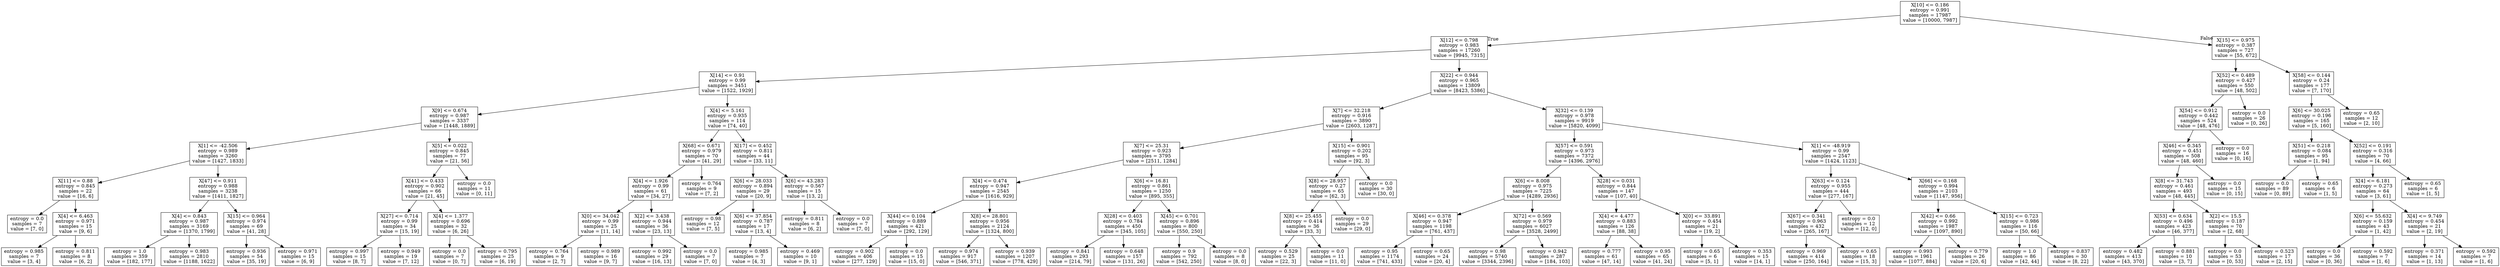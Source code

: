digraph Tree {
node [shape=box] ;
0 [label="X[10] <= 0.186\nentropy = 0.991\nsamples = 17987\nvalue = [10000, 7987]"] ;
1 [label="X[12] <= 0.798\nentropy = 0.983\nsamples = 17260\nvalue = [9945, 7315]"] ;
0 -> 1 [labeldistance=2.5, labelangle=45, headlabel="True"] ;
2 [label="X[14] <= 0.91\nentropy = 0.99\nsamples = 3451\nvalue = [1522, 1929]"] ;
1 -> 2 ;
3 [label="X[9] <= 0.674\nentropy = 0.987\nsamples = 3337\nvalue = [1448, 1889]"] ;
2 -> 3 ;
4 [label="X[1] <= -42.506\nentropy = 0.989\nsamples = 3260\nvalue = [1427, 1833]"] ;
3 -> 4 ;
5 [label="X[11] <= 0.88\nentropy = 0.845\nsamples = 22\nvalue = [16, 6]"] ;
4 -> 5 ;
6 [label="entropy = 0.0\nsamples = 7\nvalue = [7, 0]"] ;
5 -> 6 ;
7 [label="X[4] <= 6.463\nentropy = 0.971\nsamples = 15\nvalue = [9, 6]"] ;
5 -> 7 ;
8 [label="entropy = 0.985\nsamples = 7\nvalue = [3, 4]"] ;
7 -> 8 ;
9 [label="entropy = 0.811\nsamples = 8\nvalue = [6, 2]"] ;
7 -> 9 ;
10 [label="X[47] <= 0.911\nentropy = 0.988\nsamples = 3238\nvalue = [1411, 1827]"] ;
4 -> 10 ;
11 [label="X[4] <= 0.843\nentropy = 0.987\nsamples = 3169\nvalue = [1370, 1799]"] ;
10 -> 11 ;
12 [label="entropy = 1.0\nsamples = 359\nvalue = [182, 177]"] ;
11 -> 12 ;
13 [label="entropy = 0.983\nsamples = 2810\nvalue = [1188, 1622]"] ;
11 -> 13 ;
14 [label="X[15] <= 0.964\nentropy = 0.974\nsamples = 69\nvalue = [41, 28]"] ;
10 -> 14 ;
15 [label="entropy = 0.936\nsamples = 54\nvalue = [35, 19]"] ;
14 -> 15 ;
16 [label="entropy = 0.971\nsamples = 15\nvalue = [6, 9]"] ;
14 -> 16 ;
17 [label="X[5] <= 0.022\nentropy = 0.845\nsamples = 77\nvalue = [21, 56]"] ;
3 -> 17 ;
18 [label="X[41] <= 0.433\nentropy = 0.902\nsamples = 66\nvalue = [21, 45]"] ;
17 -> 18 ;
19 [label="X[27] <= 0.714\nentropy = 0.99\nsamples = 34\nvalue = [15, 19]"] ;
18 -> 19 ;
20 [label="entropy = 0.997\nsamples = 15\nvalue = [8, 7]"] ;
19 -> 20 ;
21 [label="entropy = 0.949\nsamples = 19\nvalue = [7, 12]"] ;
19 -> 21 ;
22 [label="X[4] <= 1.377\nentropy = 0.696\nsamples = 32\nvalue = [6, 26]"] ;
18 -> 22 ;
23 [label="entropy = 0.0\nsamples = 7\nvalue = [0, 7]"] ;
22 -> 23 ;
24 [label="entropy = 0.795\nsamples = 25\nvalue = [6, 19]"] ;
22 -> 24 ;
25 [label="entropy = 0.0\nsamples = 11\nvalue = [0, 11]"] ;
17 -> 25 ;
26 [label="X[4] <= 5.161\nentropy = 0.935\nsamples = 114\nvalue = [74, 40]"] ;
2 -> 26 ;
27 [label="X[68] <= 0.671\nentropy = 0.979\nsamples = 70\nvalue = [41, 29]"] ;
26 -> 27 ;
28 [label="X[4] <= 1.926\nentropy = 0.99\nsamples = 61\nvalue = [34, 27]"] ;
27 -> 28 ;
29 [label="X[0] <= 34.042\nentropy = 0.99\nsamples = 25\nvalue = [11, 14]"] ;
28 -> 29 ;
30 [label="entropy = 0.764\nsamples = 9\nvalue = [2, 7]"] ;
29 -> 30 ;
31 [label="entropy = 0.989\nsamples = 16\nvalue = [9, 7]"] ;
29 -> 31 ;
32 [label="X[2] <= 3.438\nentropy = 0.944\nsamples = 36\nvalue = [23, 13]"] ;
28 -> 32 ;
33 [label="entropy = 0.992\nsamples = 29\nvalue = [16, 13]"] ;
32 -> 33 ;
34 [label="entropy = 0.0\nsamples = 7\nvalue = [7, 0]"] ;
32 -> 34 ;
35 [label="entropy = 0.764\nsamples = 9\nvalue = [7, 2]"] ;
27 -> 35 ;
36 [label="X[17] <= 0.452\nentropy = 0.811\nsamples = 44\nvalue = [33, 11]"] ;
26 -> 36 ;
37 [label="X[6] <= 28.033\nentropy = 0.894\nsamples = 29\nvalue = [20, 9]"] ;
36 -> 37 ;
38 [label="entropy = 0.98\nsamples = 12\nvalue = [7, 5]"] ;
37 -> 38 ;
39 [label="X[6] <= 37.854\nentropy = 0.787\nsamples = 17\nvalue = [13, 4]"] ;
37 -> 39 ;
40 [label="entropy = 0.985\nsamples = 7\nvalue = [4, 3]"] ;
39 -> 40 ;
41 [label="entropy = 0.469\nsamples = 10\nvalue = [9, 1]"] ;
39 -> 41 ;
42 [label="X[6] <= 43.283\nentropy = 0.567\nsamples = 15\nvalue = [13, 2]"] ;
36 -> 42 ;
43 [label="entropy = 0.811\nsamples = 8\nvalue = [6, 2]"] ;
42 -> 43 ;
44 [label="entropy = 0.0\nsamples = 7\nvalue = [7, 0]"] ;
42 -> 44 ;
45 [label="X[22] <= 0.944\nentropy = 0.965\nsamples = 13809\nvalue = [8423, 5386]"] ;
1 -> 45 ;
46 [label="X[7] <= 32.218\nentropy = 0.916\nsamples = 3890\nvalue = [2603, 1287]"] ;
45 -> 46 ;
47 [label="X[7] <= 25.31\nentropy = 0.923\nsamples = 3795\nvalue = [2511, 1284]"] ;
46 -> 47 ;
48 [label="X[4] <= 0.474\nentropy = 0.947\nsamples = 2545\nvalue = [1616, 929]"] ;
47 -> 48 ;
49 [label="X[44] <= 0.104\nentropy = 0.889\nsamples = 421\nvalue = [292, 129]"] ;
48 -> 49 ;
50 [label="entropy = 0.902\nsamples = 406\nvalue = [277, 129]"] ;
49 -> 50 ;
51 [label="entropy = 0.0\nsamples = 15\nvalue = [15, 0]"] ;
49 -> 51 ;
52 [label="X[8] <= 28.801\nentropy = 0.956\nsamples = 2124\nvalue = [1324, 800]"] ;
48 -> 52 ;
53 [label="entropy = 0.974\nsamples = 917\nvalue = [546, 371]"] ;
52 -> 53 ;
54 [label="entropy = 0.939\nsamples = 1207\nvalue = [778, 429]"] ;
52 -> 54 ;
55 [label="X[6] <= 16.81\nentropy = 0.861\nsamples = 1250\nvalue = [895, 355]"] ;
47 -> 55 ;
56 [label="X[28] <= 0.403\nentropy = 0.784\nsamples = 450\nvalue = [345, 105]"] ;
55 -> 56 ;
57 [label="entropy = 0.841\nsamples = 293\nvalue = [214, 79]"] ;
56 -> 57 ;
58 [label="entropy = 0.648\nsamples = 157\nvalue = [131, 26]"] ;
56 -> 58 ;
59 [label="X[45] <= 0.701\nentropy = 0.896\nsamples = 800\nvalue = [550, 250]"] ;
55 -> 59 ;
60 [label="entropy = 0.9\nsamples = 792\nvalue = [542, 250]"] ;
59 -> 60 ;
61 [label="entropy = 0.0\nsamples = 8\nvalue = [8, 0]"] ;
59 -> 61 ;
62 [label="X[15] <= 0.901\nentropy = 0.202\nsamples = 95\nvalue = [92, 3]"] ;
46 -> 62 ;
63 [label="X[8] <= 28.957\nentropy = 0.27\nsamples = 65\nvalue = [62, 3]"] ;
62 -> 63 ;
64 [label="X[8] <= 25.455\nentropy = 0.414\nsamples = 36\nvalue = [33, 3]"] ;
63 -> 64 ;
65 [label="entropy = 0.529\nsamples = 25\nvalue = [22, 3]"] ;
64 -> 65 ;
66 [label="entropy = 0.0\nsamples = 11\nvalue = [11, 0]"] ;
64 -> 66 ;
67 [label="entropy = 0.0\nsamples = 29\nvalue = [29, 0]"] ;
63 -> 67 ;
68 [label="entropy = 0.0\nsamples = 30\nvalue = [30, 0]"] ;
62 -> 68 ;
69 [label="X[32] <= 0.139\nentropy = 0.978\nsamples = 9919\nvalue = [5820, 4099]"] ;
45 -> 69 ;
70 [label="X[57] <= 0.591\nentropy = 0.973\nsamples = 7372\nvalue = [4396, 2976]"] ;
69 -> 70 ;
71 [label="X[6] <= 8.008\nentropy = 0.975\nsamples = 7225\nvalue = [4289, 2936]"] ;
70 -> 71 ;
72 [label="X[46] <= 0.378\nentropy = 0.947\nsamples = 1198\nvalue = [761, 437]"] ;
71 -> 72 ;
73 [label="entropy = 0.95\nsamples = 1174\nvalue = [741, 433]"] ;
72 -> 73 ;
74 [label="entropy = 0.65\nsamples = 24\nvalue = [20, 4]"] ;
72 -> 74 ;
75 [label="X[72] <= 0.569\nentropy = 0.979\nsamples = 6027\nvalue = [3528, 2499]"] ;
71 -> 75 ;
76 [label="entropy = 0.98\nsamples = 5740\nvalue = [3344, 2396]"] ;
75 -> 76 ;
77 [label="entropy = 0.942\nsamples = 287\nvalue = [184, 103]"] ;
75 -> 77 ;
78 [label="X[28] <= 0.031\nentropy = 0.844\nsamples = 147\nvalue = [107, 40]"] ;
70 -> 78 ;
79 [label="X[4] <= 4.477\nentropy = 0.883\nsamples = 126\nvalue = [88, 38]"] ;
78 -> 79 ;
80 [label="entropy = 0.777\nsamples = 61\nvalue = [47, 14]"] ;
79 -> 80 ;
81 [label="entropy = 0.95\nsamples = 65\nvalue = [41, 24]"] ;
79 -> 81 ;
82 [label="X[0] <= 33.891\nentropy = 0.454\nsamples = 21\nvalue = [19, 2]"] ;
78 -> 82 ;
83 [label="entropy = 0.65\nsamples = 6\nvalue = [5, 1]"] ;
82 -> 83 ;
84 [label="entropy = 0.353\nsamples = 15\nvalue = [14, 1]"] ;
82 -> 84 ;
85 [label="X[1] <= -48.919\nentropy = 0.99\nsamples = 2547\nvalue = [1424, 1123]"] ;
69 -> 85 ;
86 [label="X[63] <= 0.124\nentropy = 0.955\nsamples = 444\nvalue = [277, 167]"] ;
85 -> 86 ;
87 [label="X[67] <= 0.341\nentropy = 0.963\nsamples = 432\nvalue = [265, 167]"] ;
86 -> 87 ;
88 [label="entropy = 0.969\nsamples = 414\nvalue = [250, 164]"] ;
87 -> 88 ;
89 [label="entropy = 0.65\nsamples = 18\nvalue = [15, 3]"] ;
87 -> 89 ;
90 [label="entropy = 0.0\nsamples = 12\nvalue = [12, 0]"] ;
86 -> 90 ;
91 [label="X[66] <= 0.168\nentropy = 0.994\nsamples = 2103\nvalue = [1147, 956]"] ;
85 -> 91 ;
92 [label="X[42] <= 0.66\nentropy = 0.992\nsamples = 1987\nvalue = [1097, 890]"] ;
91 -> 92 ;
93 [label="entropy = 0.993\nsamples = 1961\nvalue = [1077, 884]"] ;
92 -> 93 ;
94 [label="entropy = 0.779\nsamples = 26\nvalue = [20, 6]"] ;
92 -> 94 ;
95 [label="X[15] <= 0.723\nentropy = 0.986\nsamples = 116\nvalue = [50, 66]"] ;
91 -> 95 ;
96 [label="entropy = 1.0\nsamples = 86\nvalue = [42, 44]"] ;
95 -> 96 ;
97 [label="entropy = 0.837\nsamples = 30\nvalue = [8, 22]"] ;
95 -> 97 ;
98 [label="X[15] <= 0.975\nentropy = 0.387\nsamples = 727\nvalue = [55, 672]"] ;
0 -> 98 [labeldistance=2.5, labelangle=-45, headlabel="False"] ;
99 [label="X[52] <= 0.489\nentropy = 0.427\nsamples = 550\nvalue = [48, 502]"] ;
98 -> 99 ;
100 [label="X[54] <= 0.912\nentropy = 0.442\nsamples = 524\nvalue = [48, 476]"] ;
99 -> 100 ;
101 [label="X[46] <= 0.345\nentropy = 0.451\nsamples = 508\nvalue = [48, 460]"] ;
100 -> 101 ;
102 [label="X[8] <= 31.743\nentropy = 0.461\nsamples = 493\nvalue = [48, 445]"] ;
101 -> 102 ;
103 [label="X[53] <= 0.634\nentropy = 0.496\nsamples = 423\nvalue = [46, 377]"] ;
102 -> 103 ;
104 [label="entropy = 0.482\nsamples = 413\nvalue = [43, 370]"] ;
103 -> 104 ;
105 [label="entropy = 0.881\nsamples = 10\nvalue = [3, 7]"] ;
103 -> 105 ;
106 [label="X[2] <= 15.5\nentropy = 0.187\nsamples = 70\nvalue = [2, 68]"] ;
102 -> 106 ;
107 [label="entropy = 0.0\nsamples = 53\nvalue = [0, 53]"] ;
106 -> 107 ;
108 [label="entropy = 0.523\nsamples = 17\nvalue = [2, 15]"] ;
106 -> 108 ;
109 [label="entropy = 0.0\nsamples = 15\nvalue = [0, 15]"] ;
101 -> 109 ;
110 [label="entropy = 0.0\nsamples = 16\nvalue = [0, 16]"] ;
100 -> 110 ;
111 [label="entropy = 0.0\nsamples = 26\nvalue = [0, 26]"] ;
99 -> 111 ;
112 [label="X[58] <= 0.144\nentropy = 0.24\nsamples = 177\nvalue = [7, 170]"] ;
98 -> 112 ;
113 [label="X[6] <= 30.025\nentropy = 0.196\nsamples = 165\nvalue = [5, 160]"] ;
112 -> 113 ;
114 [label="X[51] <= 0.218\nentropy = 0.084\nsamples = 95\nvalue = [1, 94]"] ;
113 -> 114 ;
115 [label="entropy = 0.0\nsamples = 89\nvalue = [0, 89]"] ;
114 -> 115 ;
116 [label="entropy = 0.65\nsamples = 6\nvalue = [1, 5]"] ;
114 -> 116 ;
117 [label="X[52] <= 0.191\nentropy = 0.316\nsamples = 70\nvalue = [4, 66]"] ;
113 -> 117 ;
118 [label="X[4] <= 6.181\nentropy = 0.273\nsamples = 64\nvalue = [3, 61]"] ;
117 -> 118 ;
119 [label="X[6] <= 55.632\nentropy = 0.159\nsamples = 43\nvalue = [1, 42]"] ;
118 -> 119 ;
120 [label="entropy = 0.0\nsamples = 36\nvalue = [0, 36]"] ;
119 -> 120 ;
121 [label="entropy = 0.592\nsamples = 7\nvalue = [1, 6]"] ;
119 -> 121 ;
122 [label="X[4] <= 9.749\nentropy = 0.454\nsamples = 21\nvalue = [2, 19]"] ;
118 -> 122 ;
123 [label="entropy = 0.371\nsamples = 14\nvalue = [1, 13]"] ;
122 -> 123 ;
124 [label="entropy = 0.592\nsamples = 7\nvalue = [1, 6]"] ;
122 -> 124 ;
125 [label="entropy = 0.65\nsamples = 6\nvalue = [1, 5]"] ;
117 -> 125 ;
126 [label="entropy = 0.65\nsamples = 12\nvalue = [2, 10]"] ;
112 -> 126 ;
}